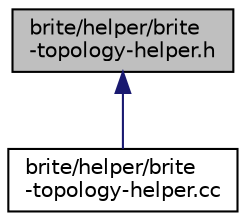 digraph "brite/helper/brite-topology-helper.h"
{
  edge [fontname="Helvetica",fontsize="10",labelfontname="Helvetica",labelfontsize="10"];
  node [fontname="Helvetica",fontsize="10",shape=record];
  Node1 [label="brite/helper/brite\l-topology-helper.h",height=0.2,width=0.4,color="black", fillcolor="grey75", style="filled", fontcolor="black"];
  Node1 -> Node2 [dir="back",color="midnightblue",fontsize="10",style="solid"];
  Node2 [label="brite/helper/brite\l-topology-helper.cc",height=0.2,width=0.4,color="black", fillcolor="white", style="filled",URL="$db/d03/brite-topology-helper_8cc.html"];
}
